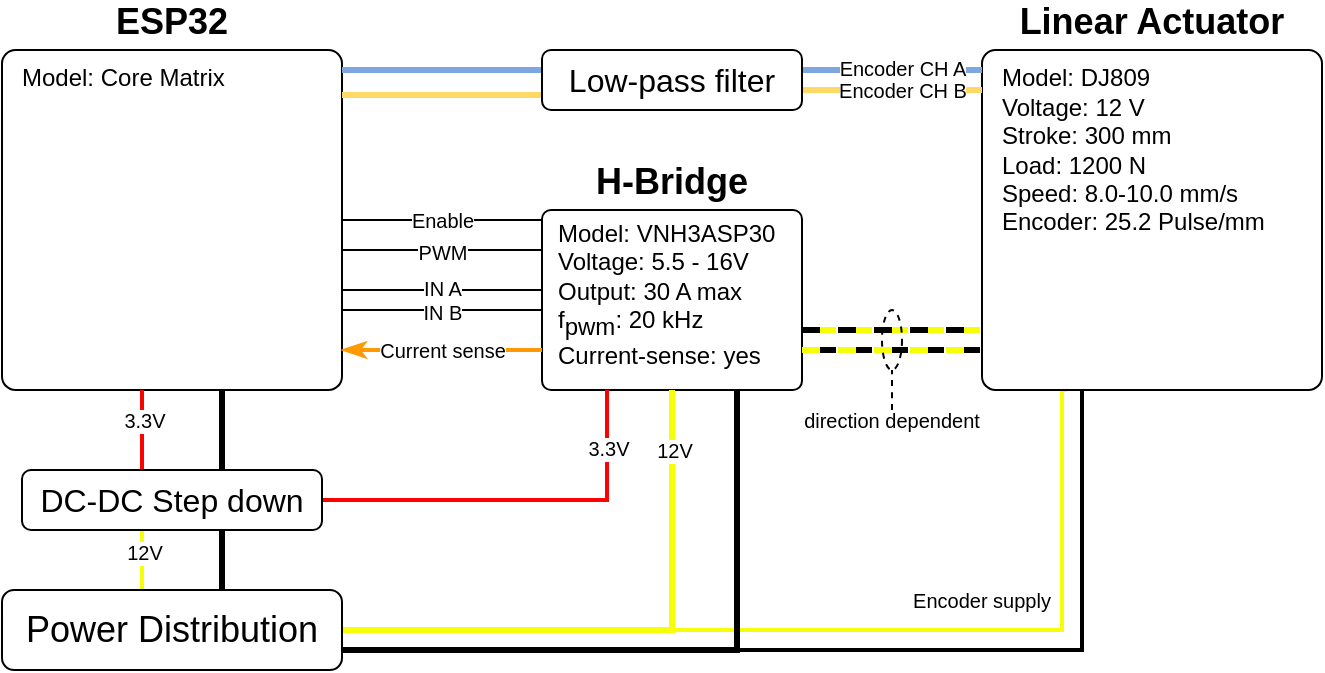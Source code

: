 <mxfile version="17.2.4" type="device"><diagram id="6-QF05RbIAnAKHKv1MDO" name="Seite-1"><mxGraphModel dx="441" dy="350" grid="1" gridSize="10" guides="1" tooltips="1" connect="1" arrows="1" fold="1" page="1" pageScale="1" pageWidth="827" pageHeight="1169" math="0" shadow="0"><root><mxCell id="0"/><mxCell id="1" parent="0"/><mxCell id="BWiXsT_JGv3tqGSZgWuF-3" style="edgeStyle=orthogonalEdgeStyle;rounded=0;orthogonalLoop=1;jettySize=auto;html=1;exitX=1;exitY=0.5;exitDx=0;exitDy=0;entryX=0.25;entryY=1;entryDx=0;entryDy=0;strokeColor=#F7FF05;strokeWidth=2;endArrow=none;endFill=0;" edge="1" parent="1" source="mJSNWRDFZuozshBRb--T-19" target="mJSNWRDFZuozshBRb--T-1"><mxGeometry relative="1" as="geometry"><Array as="points"><mxPoint x="680" y="660"/><mxPoint x="680" y="540"/></Array></mxGeometry></mxCell><mxCell id="mJSNWRDFZuozshBRb--T-55" style="edgeStyle=orthogonalEdgeStyle;rounded=0;orthogonalLoop=1;jettySize=auto;html=1;fontSize=10;startArrow=none;startFill=0;endArrow=none;endFill=0;strokeColor=#F7FF05;strokeWidth=3;dashed=1;" parent="1" edge="1"><mxGeometry relative="1" as="geometry"><mxPoint x="540" y="510" as="sourcePoint"/><mxPoint x="640" y="510" as="targetPoint"/><Array as="points"><mxPoint x="570" y="510"/><mxPoint x="570" y="510"/></Array></mxGeometry></mxCell><mxCell id="mJSNWRDFZuozshBRb--T-56" style="edgeStyle=orthogonalEdgeStyle;rounded=0;orthogonalLoop=1;jettySize=auto;html=1;fontSize=10;startArrow=none;startFill=0;endArrow=none;endFill=0;strokeColor=#000000;strokeWidth=3;dashed=1;" parent="1" edge="1"><mxGeometry relative="1" as="geometry"><mxPoint x="540" y="520" as="sourcePoint"/><mxPoint x="640" y="520" as="targetPoint"/><Array as="points"><mxPoint x="570" y="520"/><mxPoint x="570" y="520"/></Array></mxGeometry></mxCell><mxCell id="mJSNWRDFZuozshBRb--T-3" value="" style="group" parent="1" vertex="1" connectable="0"><mxGeometry x="640" y="370" width="170" height="170" as="geometry"/></mxCell><mxCell id="mJSNWRDFZuozshBRb--T-1" value="&lt;b&gt;&lt;font style=&quot;font-size: 18px&quot;&gt;Linear Actuator&lt;/font&gt;&lt;/b&gt;" style="rounded=1;whiteSpace=wrap;html=1;labelPosition=center;verticalLabelPosition=top;align=center;verticalAlign=bottom;fontSize=16;arcSize=4;" parent="mJSNWRDFZuozshBRb--T-3" vertex="1"><mxGeometry width="170" height="170" as="geometry"/></mxCell><mxCell id="mJSNWRDFZuozshBRb--T-2" value="&lt;div style=&quot;font-size: 12px&quot;&gt;&lt;font style=&quot;font-size: 12px&quot;&gt;Model: DJ809&lt;/font&gt;&lt;/div&gt;&lt;div style=&quot;font-size: 12px&quot;&gt;&lt;font style=&quot;font-size: 12px&quot;&gt;Voltage: 12 V&lt;/font&gt;&lt;/div&gt;&lt;div style=&quot;font-size: 12px&quot;&gt;&lt;font style=&quot;font-size: 12px&quot;&gt;Stroke: 300 mm&lt;/font&gt;&lt;/div&gt;&lt;div style=&quot;font-size: 12px&quot;&gt;&lt;font style=&quot;font-size: 12px&quot;&gt;Load: 1200 N&lt;/font&gt;&lt;/div&gt;&lt;div style=&quot;font-size: 12px&quot;&gt;&lt;font style=&quot;font-size: 12px&quot;&gt;Speed: 8.0-10.0 mm/s&lt;/font&gt;&lt;/div&gt;&lt;div style=&quot;font-size: 12px&quot;&gt;&lt;font style=&quot;font-size: 12px&quot;&gt;Encoder: 25.2 Pulse/mm&lt;/font&gt;&lt;/div&gt;" style="text;html=1;strokeColor=none;fillColor=none;align=left;verticalAlign=middle;whiteSpace=wrap;rounded=0;fontSize=16;" parent="mJSNWRDFZuozshBRb--T-3" vertex="1"><mxGeometry x="8.095" y="17.306" width="153.81" height="65.385" as="geometry"/></mxCell><mxCell id="mJSNWRDFZuozshBRb--T-5" value="" style="group;fontSize=12;" parent="1" vertex="1" connectable="0"><mxGeometry x="420" y="450" width="130" height="90" as="geometry"/></mxCell><mxCell id="mJSNWRDFZuozshBRb--T-6" value="&lt;span style=&quot;font-size: 18px&quot;&gt;&lt;b&gt;H-Bridge&lt;/b&gt;&lt;/span&gt;" style="rounded=1;whiteSpace=wrap;html=1;labelPosition=center;verticalLabelPosition=top;align=center;verticalAlign=bottom;fontSize=16;arcSize=5;" parent="mJSNWRDFZuozshBRb--T-5" vertex="1"><mxGeometry width="130" height="90" as="geometry"/></mxCell><mxCell id="mJSNWRDFZuozshBRb--T-7" value="&lt;p style=&quot;line-height: 0.8 ; font-size: 12px&quot;&gt;&lt;/p&gt;&lt;div style=&quot;font-size: 12px&quot;&gt;&lt;font style=&quot;font-size: 12px&quot;&gt;Model: VNH3ASP30&lt;/font&gt;&lt;/div&gt;&lt;div style=&quot;font-size: 12px&quot;&gt;&lt;font style=&quot;font-size: 12px&quot;&gt;Voltage: 5.5 - 16V&lt;br&gt;&lt;/font&gt;&lt;/div&gt;&lt;font style=&quot;font-size: 12px&quot;&gt;Output:&amp;nbsp;30 A max&lt;br style=&quot;font-size: 12px&quot;&gt;f&lt;sub style=&quot;font-size: 12px&quot;&gt;pwm&lt;/sub&gt;: 20 kHz&lt;br&gt;&lt;/font&gt;Current-sense: yes&lt;br style=&quot;font-size: 12px&quot;&gt;&lt;p style=&quot;font-size: 12px&quot;&gt;&lt;/p&gt;" style="text;html=1;strokeColor=none;fillColor=none;align=left;verticalAlign=middle;whiteSpace=wrap;rounded=0;fontSize=12;" parent="mJSNWRDFZuozshBRb--T-5" vertex="1"><mxGeometry x="6.194" y="9" width="117.619" height="65.421" as="geometry"/></mxCell><mxCell id="mJSNWRDFZuozshBRb--T-10" value="" style="group;fontSize=12;fontStyle=4;aspect=fixed;" parent="1" vertex="1" connectable="0"><mxGeometry x="150" y="370" width="170" height="170" as="geometry"/></mxCell><mxCell id="mJSNWRDFZuozshBRb--T-11" value="&lt;span style=&quot;font-size: 18px&quot;&gt;&lt;b&gt;ESP32&lt;/b&gt;&lt;/span&gt;" style="rounded=1;whiteSpace=wrap;html=1;labelPosition=center;verticalLabelPosition=top;align=center;verticalAlign=bottom;fontSize=16;arcSize=4;" parent="mJSNWRDFZuozshBRb--T-10" vertex="1"><mxGeometry width="170" height="170" as="geometry"/></mxCell><mxCell id="mJSNWRDFZuozshBRb--T-12" value="&lt;p style=&quot;line-height: 0.8 ; font-size: 12px&quot;&gt;&lt;/p&gt;&lt;div style=&quot;font-size: 12px&quot;&gt;&lt;font style=&quot;font-size: 12px&quot;&gt;Model: Core Matrix&lt;/font&gt;&lt;/div&gt;&lt;br style=&quot;font-size: 12px&quot;&gt;&lt;p style=&quot;font-size: 12px&quot;&gt;&lt;/p&gt;" style="text;html=1;strokeColor=none;fillColor=none;align=left;verticalAlign=middle;whiteSpace=wrap;rounded=0;fontSize=12;" parent="mJSNWRDFZuozshBRb--T-10" vertex="1"><mxGeometry x="8.1" width="153.81" height="42.69" as="geometry"/></mxCell><mxCell id="mJSNWRDFZuozshBRb--T-47" style="edgeStyle=orthogonalEdgeStyle;rounded=0;orthogonalLoop=1;jettySize=auto;html=1;fontSize=10;startArrow=none;startFill=0;endArrow=none;endFill=0;strokeColor=#F7FF05;strokeWidth=2;" parent="1" source="mJSNWRDFZuozshBRb--T-19" target="mJSNWRDFZuozshBRb--T-30" edge="1"><mxGeometry relative="1" as="geometry"><Array as="points"><mxPoint x="220" y="620"/><mxPoint x="220" y="620"/></Array></mxGeometry></mxCell><mxCell id="mJSNWRDFZuozshBRb--T-61" value="12V" style="edgeLabel;html=1;align=center;verticalAlign=middle;resizable=0;points=[];fontSize=10;" parent="mJSNWRDFZuozshBRb--T-47" vertex="1" connectable="0"><mxGeometry x="0.254" y="-1" relative="1" as="geometry"><mxPoint as="offset"/></mxGeometry></mxCell><mxCell id="mJSNWRDFZuozshBRb--T-50" style="edgeStyle=orthogonalEdgeStyle;rounded=0;orthogonalLoop=1;jettySize=auto;html=1;fontSize=10;startArrow=none;startFill=0;endArrow=none;endFill=0;strokeColor=#000000;strokeWidth=3;" parent="1" source="mJSNWRDFZuozshBRb--T-19" target="mJSNWRDFZuozshBRb--T-30" edge="1"><mxGeometry relative="1" as="geometry"><Array as="points"><mxPoint x="260" y="630"/><mxPoint x="260" y="630"/></Array></mxGeometry></mxCell><mxCell id="mJSNWRDFZuozshBRb--T-53" style="edgeStyle=orthogonalEdgeStyle;rounded=0;orthogonalLoop=1;jettySize=auto;html=1;fontSize=10;startArrow=none;startFill=0;endArrow=none;endFill=0;strokeColor=#F7FF05;strokeWidth=3;" parent="1" source="mJSNWRDFZuozshBRb--T-19" target="mJSNWRDFZuozshBRb--T-6" edge="1"><mxGeometry relative="1" as="geometry"><Array as="points"><mxPoint x="485" y="660"/></Array></mxGeometry></mxCell><mxCell id="mJSNWRDFZuozshBRb--T-59" value="12V" style="edgeLabel;html=1;align=center;verticalAlign=middle;resizable=0;points=[];fontSize=10;" parent="mJSNWRDFZuozshBRb--T-53" vertex="1" connectable="0"><mxGeometry x="-0.799" y="1" relative="1" as="geometry"><mxPoint x="137" y="-89" as="offset"/></mxGeometry></mxCell><mxCell id="mJSNWRDFZuozshBRb--T-54" style="edgeStyle=orthogonalEdgeStyle;rounded=0;orthogonalLoop=1;jettySize=auto;html=1;exitX=1;exitY=0.75;exitDx=0;exitDy=0;entryX=0.75;entryY=1;entryDx=0;entryDy=0;fontSize=10;startArrow=none;startFill=0;endArrow=none;endFill=0;strokeColor=#000000;strokeWidth=3;" parent="1" source="mJSNWRDFZuozshBRb--T-19" target="mJSNWRDFZuozshBRb--T-6" edge="1"><mxGeometry relative="1" as="geometry"/></mxCell><mxCell id="BWiXsT_JGv3tqGSZgWuF-2" style="edgeStyle=orthogonalEdgeStyle;rounded=0;orthogonalLoop=1;jettySize=auto;html=1;exitX=1;exitY=0.75;exitDx=0;exitDy=0;strokeColor=#000000;endArrow=none;endFill=0;strokeWidth=2;" edge="1" parent="1" source="mJSNWRDFZuozshBRb--T-19" target="mJSNWRDFZuozshBRb--T-1"><mxGeometry relative="1" as="geometry"><Array as="points"><mxPoint x="690" y="670"/></Array></mxGeometry></mxCell><mxCell id="mJSNWRDFZuozshBRb--T-19" value="&lt;span style=&quot;font-size: 18px ; font-weight: 400&quot;&gt;Power Distribution&lt;/span&gt;" style="rounded=1;whiteSpace=wrap;html=1;labelPosition=center;verticalLabelPosition=middle;align=center;verticalAlign=middle;fontSize=16;fontStyle=1" parent="1" vertex="1"><mxGeometry x="150" y="640" width="170" height="40" as="geometry"/></mxCell><mxCell id="mJSNWRDFZuozshBRb--T-39" style="edgeStyle=orthogonalEdgeStyle;rounded=0;orthogonalLoop=1;jettySize=auto;html=1;fontSize=16;endArrow=none;endFill=0;strokeColor=#7EA6E0;strokeWidth=3;startArrow=none;startFill=0;" parent="1" source="mJSNWRDFZuozshBRb--T-20" edge="1"><mxGeometry relative="1" as="geometry"><mxPoint x="640" y="380" as="targetPoint"/><Array as="points"><mxPoint x="600" y="380"/><mxPoint x="600" y="380"/></Array></mxGeometry></mxCell><mxCell id="mJSNWRDFZuozshBRb--T-44" value="Encoder CH A" style="edgeLabel;html=1;align=center;verticalAlign=middle;resizable=0;points=[];fontSize=10;labelBackgroundColor=default;" parent="mJSNWRDFZuozshBRb--T-39" vertex="1" connectable="0"><mxGeometry x="-0.116" relative="1" as="geometry"><mxPoint x="10" y="-1" as="offset"/></mxGeometry></mxCell><mxCell id="mJSNWRDFZuozshBRb--T-40" style="edgeStyle=orthogonalEdgeStyle;rounded=0;orthogonalLoop=1;jettySize=auto;html=1;fontSize=16;endArrow=none;endFill=0;strokeColor=#FFD966;strokeWidth=3;startArrow=none;startFill=0;" parent="1" source="mJSNWRDFZuozshBRb--T-20" edge="1"><mxGeometry relative="1" as="geometry"><mxPoint x="640" y="390" as="targetPoint"/><Array as="points"><mxPoint x="570" y="390"/><mxPoint x="570" y="390"/></Array></mxGeometry></mxCell><mxCell id="mJSNWRDFZuozshBRb--T-79" value="Encoder CH B" style="edgeLabel;html=1;align=center;verticalAlign=middle;resizable=0;points=[];fontSize=10;" parent="mJSNWRDFZuozshBRb--T-40" vertex="1" connectable="0"><mxGeometry x="-0.193" relative="1" as="geometry"><mxPoint x="13" as="offset"/></mxGeometry></mxCell><mxCell id="mJSNWRDFZuozshBRb--T-41" style="edgeStyle=orthogonalEdgeStyle;rounded=0;orthogonalLoop=1;jettySize=auto;html=1;fontSize=16;endArrow=none;endFill=0;strokeColor=#7EA6E0;strokeWidth=3;startArrow=none;startFill=0;" parent="1" source="mJSNWRDFZuozshBRb--T-20" edge="1"><mxGeometry relative="1" as="geometry"><mxPoint x="320" y="380" as="targetPoint"/><Array as="points"><mxPoint x="370" y="380"/><mxPoint x="370" y="380"/></Array></mxGeometry></mxCell><mxCell id="mJSNWRDFZuozshBRb--T-42" style="edgeStyle=orthogonalEdgeStyle;rounded=0;orthogonalLoop=1;jettySize=auto;html=1;fontSize=16;endArrow=none;endFill=0;strokeColor=#FFD966;strokeWidth=3;startArrow=none;startFill=0;" parent="1" source="mJSNWRDFZuozshBRb--T-20" edge="1"><mxGeometry relative="1" as="geometry"><mxPoint x="320" y="392.52" as="targetPoint"/><Array as="points"><mxPoint x="370" y="393"/></Array></mxGeometry></mxCell><mxCell id="mJSNWRDFZuozshBRb--T-20" value="&lt;span style=&quot;font-weight: 400&quot;&gt;&lt;font style=&quot;font-size: 16px&quot;&gt;Low-pass filter&lt;/font&gt;&lt;/span&gt;" style="rounded=1;whiteSpace=wrap;html=1;labelPosition=center;verticalLabelPosition=middle;align=center;verticalAlign=middle;fontSize=16;fontStyle=1" parent="1" vertex="1"><mxGeometry x="420" y="370" width="130" height="30" as="geometry"/></mxCell><mxCell id="mJSNWRDFZuozshBRb--T-51" style="edgeStyle=orthogonalEdgeStyle;rounded=0;orthogonalLoop=1;jettySize=auto;html=1;fontSize=10;startArrow=none;startFill=0;endArrow=none;endFill=0;strokeColor=#000000;strokeWidth=3;" parent="1" source="mJSNWRDFZuozshBRb--T-30" target="mJSNWRDFZuozshBRb--T-11" edge="1"><mxGeometry relative="1" as="geometry"><Array as="points"><mxPoint x="260" y="570"/><mxPoint x="260" y="570"/></Array></mxGeometry></mxCell><mxCell id="mJSNWRDFZuozshBRb--T-52" style="edgeStyle=orthogonalEdgeStyle;rounded=0;orthogonalLoop=1;jettySize=auto;html=1;fontSize=10;startArrow=none;startFill=0;endArrow=none;endFill=0;strokeColor=#FF0000;strokeWidth=2;" parent="1" source="mJSNWRDFZuozshBRb--T-30" target="mJSNWRDFZuozshBRb--T-11" edge="1"><mxGeometry relative="1" as="geometry"><Array as="points"><mxPoint x="220" y="560"/><mxPoint x="220" y="560"/></Array></mxGeometry></mxCell><mxCell id="mJSNWRDFZuozshBRb--T-58" value="3.3V" style="edgeLabel;html=1;align=center;verticalAlign=middle;resizable=0;points=[];fontSize=10;" parent="mJSNWRDFZuozshBRb--T-52" vertex="1" connectable="0"><mxGeometry x="0.24" y="-1" relative="1" as="geometry"><mxPoint as="offset"/></mxGeometry></mxCell><mxCell id="mJSNWRDFZuozshBRb--T-57" style="edgeStyle=orthogonalEdgeStyle;rounded=0;orthogonalLoop=1;jettySize=auto;html=1;exitX=1;exitY=0.5;exitDx=0;exitDy=0;entryX=0.25;entryY=1;entryDx=0;entryDy=0;fontSize=10;startArrow=none;startFill=0;endArrow=none;endFill=0;strokeColor=#FF0000;strokeWidth=2;" parent="1" source="mJSNWRDFZuozshBRb--T-30" target="mJSNWRDFZuozshBRb--T-6" edge="1"><mxGeometry relative="1" as="geometry"/></mxCell><mxCell id="mJSNWRDFZuozshBRb--T-60" value="3.3V" style="edgeLabel;html=1;align=center;verticalAlign=middle;resizable=0;points=[];fontSize=10;" parent="mJSNWRDFZuozshBRb--T-57" vertex="1" connectable="0"><mxGeometry x="0.807" relative="1" as="geometry"><mxPoint y="10" as="offset"/></mxGeometry></mxCell><mxCell id="mJSNWRDFZuozshBRb--T-30" value="&lt;span style=&quot;font-weight: 400&quot;&gt;&lt;font style=&quot;font-size: 16px&quot;&gt;DC-DC Step down&lt;/font&gt;&lt;/span&gt;" style="rounded=1;whiteSpace=wrap;html=1;labelPosition=center;verticalLabelPosition=middle;align=center;verticalAlign=middle;fontSize=16;fontStyle=1" parent="1" vertex="1"><mxGeometry x="160" y="580" width="150" height="30" as="geometry"/></mxCell><mxCell id="mJSNWRDFZuozshBRb--T-45" style="edgeStyle=orthogonalEdgeStyle;rounded=0;orthogonalLoop=1;jettySize=auto;html=1;fontSize=10;startArrow=none;startFill=0;endArrow=none;endFill=0;strokeColor=#F7FF05;strokeWidth=3;dashed=1;" parent="1" source="mJSNWRDFZuozshBRb--T-6" edge="1"><mxGeometry relative="1" as="geometry"><mxPoint x="640" y="520" as="targetPoint"/><Array as="points"><mxPoint x="590" y="520"/><mxPoint x="590" y="520"/></Array></mxGeometry></mxCell><mxCell id="mJSNWRDFZuozshBRb--T-46" style="edgeStyle=orthogonalEdgeStyle;rounded=0;orthogonalLoop=1;jettySize=auto;html=1;fontSize=10;startArrow=none;startFill=0;endArrow=none;endFill=0;strokeColor=#000000;strokeWidth=3;dashed=1;" parent="1" source="mJSNWRDFZuozshBRb--T-6" edge="1"><mxGeometry relative="1" as="geometry"><mxPoint x="640" y="510" as="targetPoint"/><Array as="points"><mxPoint x="600" y="510"/><mxPoint x="600" y="510"/></Array></mxGeometry></mxCell><mxCell id="mJSNWRDFZuozshBRb--T-65" style="edgeStyle=orthogonalEdgeStyle;rounded=0;orthogonalLoop=1;jettySize=auto;html=1;fontSize=10;startArrow=none;startFill=0;endArrow=none;endFill=0;strokeColor=#000000;strokeWidth=1;" parent="1" source="mJSNWRDFZuozshBRb--T-11" target="mJSNWRDFZuozshBRb--T-6" edge="1"><mxGeometry relative="1" as="geometry"><Array as="points"><mxPoint x="390" y="455"/><mxPoint x="390" y="455"/></Array></mxGeometry></mxCell><mxCell id="mJSNWRDFZuozshBRb--T-70" value="Enable" style="edgeLabel;html=1;align=center;verticalAlign=middle;resizable=0;points=[];fontSize=10;" parent="mJSNWRDFZuozshBRb--T-65" vertex="1" connectable="0"><mxGeometry x="0.138" y="-1" relative="1" as="geometry"><mxPoint x="-7" y="-1" as="offset"/></mxGeometry></mxCell><mxCell id="mJSNWRDFZuozshBRb--T-66" style="edgeStyle=orthogonalEdgeStyle;rounded=0;orthogonalLoop=1;jettySize=auto;html=1;fontSize=10;startArrow=none;startFill=0;endArrow=none;endFill=0;strokeColor=#000000;strokeWidth=1;" parent="1" source="mJSNWRDFZuozshBRb--T-11" target="mJSNWRDFZuozshBRb--T-6" edge="1"><mxGeometry relative="1" as="geometry"><Array as="points"><mxPoint x="380" y="470"/><mxPoint x="380" y="470"/></Array></mxGeometry></mxCell><mxCell id="mJSNWRDFZuozshBRb--T-71" value="PWM" style="edgeLabel;html=1;align=center;verticalAlign=middle;resizable=0;points=[];fontSize=10;" parent="mJSNWRDFZuozshBRb--T-66" vertex="1" connectable="0"><mxGeometry x="-0.119" y="-1" relative="1" as="geometry"><mxPoint x="6" as="offset"/></mxGeometry></mxCell><mxCell id="mJSNWRDFZuozshBRb--T-67" style="edgeStyle=orthogonalEdgeStyle;rounded=0;orthogonalLoop=1;jettySize=auto;html=1;fontSize=10;startArrow=none;startFill=0;endArrow=none;endFill=0;strokeColor=#000000;strokeWidth=1;" parent="1" source="mJSNWRDFZuozshBRb--T-6" target="mJSNWRDFZuozshBRb--T-11" edge="1"><mxGeometry relative="1" as="geometry"><Array as="points"><mxPoint x="370" y="490"/><mxPoint x="370" y="490"/></Array></mxGeometry></mxCell><mxCell id="mJSNWRDFZuozshBRb--T-72" value="IN A" style="edgeLabel;html=1;align=center;verticalAlign=middle;resizable=0;points=[];fontSize=10;" parent="mJSNWRDFZuozshBRb--T-67" vertex="1" connectable="0"><mxGeometry x="-0.224" y="-1" relative="1" as="geometry"><mxPoint x="-11" as="offset"/></mxGeometry></mxCell><mxCell id="mJSNWRDFZuozshBRb--T-68" style="edgeStyle=orthogonalEdgeStyle;rounded=0;orthogonalLoop=1;jettySize=auto;html=1;fontSize=10;startArrow=none;startFill=0;endArrow=none;endFill=0;strokeColor=#000000;strokeWidth=1;" parent="1" source="mJSNWRDFZuozshBRb--T-11" target="mJSNWRDFZuozshBRb--T-6" edge="1"><mxGeometry relative="1" as="geometry"><Array as="points"><mxPoint x="370" y="500"/><mxPoint x="370" y="500"/></Array></mxGeometry></mxCell><mxCell id="mJSNWRDFZuozshBRb--T-73" value="IN B" style="edgeLabel;html=1;align=center;verticalAlign=middle;resizable=0;points=[];fontSize=10;" parent="mJSNWRDFZuozshBRb--T-68" vertex="1" connectable="0"><mxGeometry x="0.214" y="-1" relative="1" as="geometry"><mxPoint x="-11" as="offset"/></mxGeometry></mxCell><mxCell id="mJSNWRDFZuozshBRb--T-69" style="edgeStyle=orthogonalEdgeStyle;rounded=0;orthogonalLoop=1;jettySize=auto;html=1;fontSize=10;startArrow=classicThin;startFill=1;endArrow=none;endFill=0;strokeColor=#FF9900;strokeWidth=2;" parent="1" source="mJSNWRDFZuozshBRb--T-11" target="mJSNWRDFZuozshBRb--T-6" edge="1"><mxGeometry relative="1" as="geometry"><Array as="points"><mxPoint x="390" y="520"/><mxPoint x="390" y="520"/></Array></mxGeometry></mxCell><mxCell id="mJSNWRDFZuozshBRb--T-74" value="Current sense" style="edgeLabel;html=1;align=center;verticalAlign=middle;resizable=0;points=[];fontSize=10;" parent="mJSNWRDFZuozshBRb--T-69" vertex="1" connectable="0"><mxGeometry x="0.243" relative="1" as="geometry"><mxPoint x="-12" as="offset"/></mxGeometry></mxCell><mxCell id="mJSNWRDFZuozshBRb--T-75" value="" style="ellipse;whiteSpace=wrap;html=1;labelBackgroundColor=none;fontSize=10;fillColor=none;dashed=1;" parent="1" vertex="1"><mxGeometry x="590" y="500" width="10" height="30" as="geometry"/></mxCell><mxCell id="mJSNWRDFZuozshBRb--T-77" style="edgeStyle=orthogonalEdgeStyle;orthogonalLoop=1;jettySize=auto;html=1;exitX=0.5;exitY=0;exitDx=0;exitDy=0;entryX=0.5;entryY=1;entryDx=0;entryDy=0;fontSize=10;startArrow=none;startFill=0;endArrow=none;endFill=0;strokeColor=#000000;strokeWidth=1;curved=1;dashed=1;" parent="1" source="mJSNWRDFZuozshBRb--T-76" target="mJSNWRDFZuozshBRb--T-75" edge="1"><mxGeometry relative="1" as="geometry"/></mxCell><mxCell id="mJSNWRDFZuozshBRb--T-76" value="direction dependent" style="text;html=1;strokeColor=none;fillColor=none;align=center;verticalAlign=middle;whiteSpace=wrap;rounded=0;labelBackgroundColor=none;fontSize=10;" parent="1" vertex="1"><mxGeometry x="545" y="550" width="100" height="10" as="geometry"/></mxCell><mxCell id="BWiXsT_JGv3tqGSZgWuF-4" value="Encoder supply" style="text;html=1;strokeColor=none;fillColor=none;align=center;verticalAlign=middle;whiteSpace=wrap;rounded=0;labelBackgroundColor=none;fontSize=10;" vertex="1" parent="1"><mxGeometry x="590" y="640" width="100" height="10" as="geometry"/></mxCell></root></mxGraphModel></diagram></mxfile>